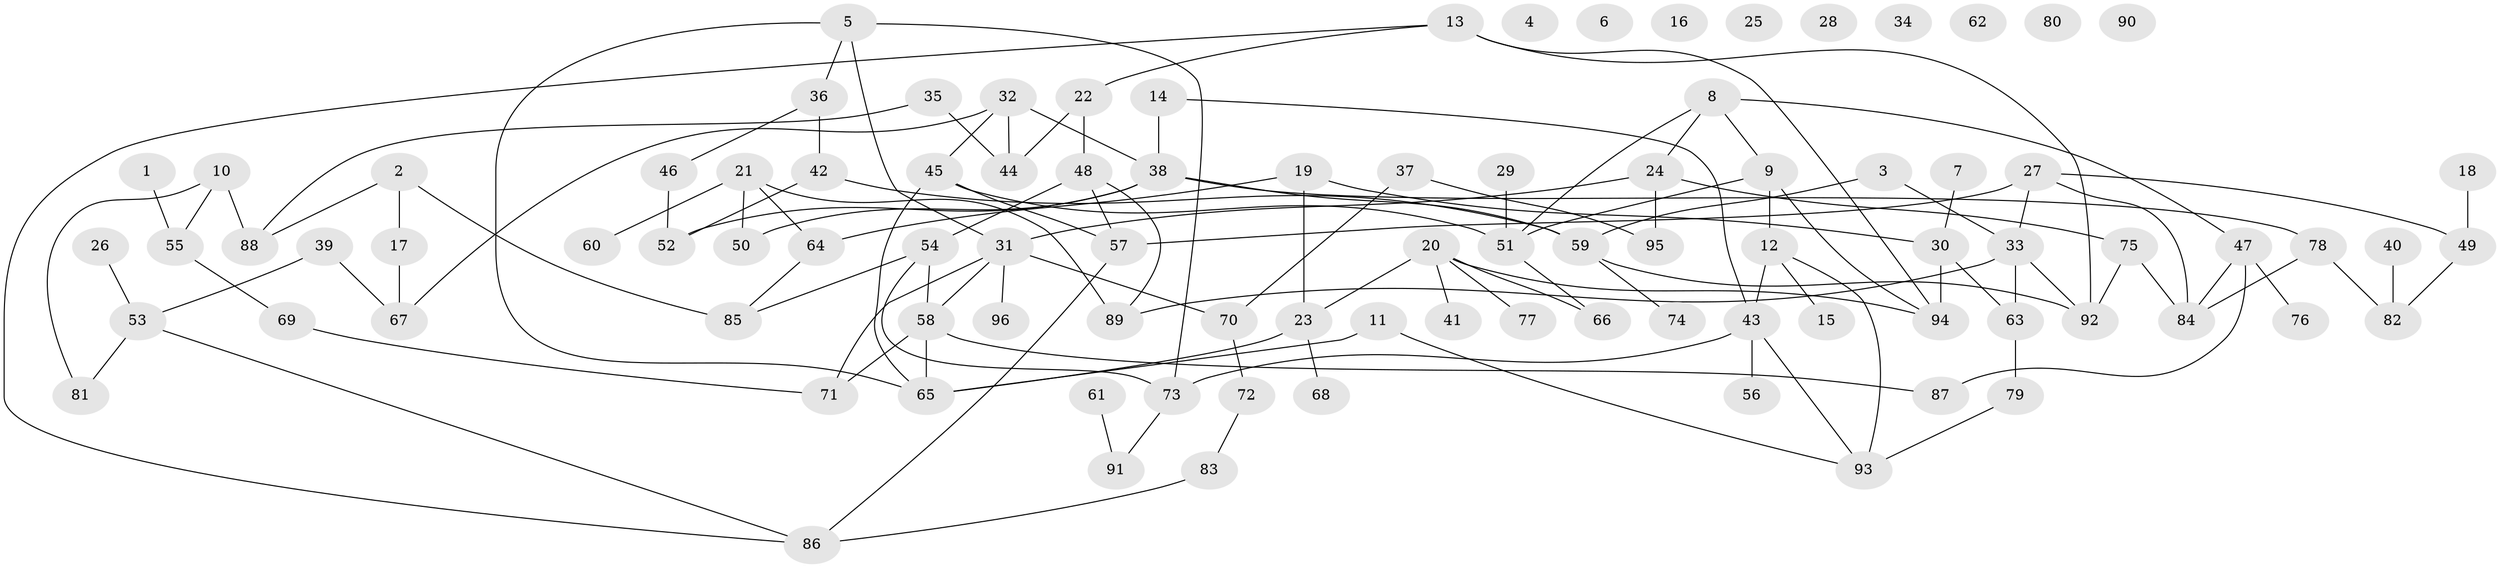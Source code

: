// Generated by graph-tools (version 1.1) at 2025/13/03/09/25 04:13:11]
// undirected, 96 vertices, 127 edges
graph export_dot {
graph [start="1"]
  node [color=gray90,style=filled];
  1;
  2;
  3;
  4;
  5;
  6;
  7;
  8;
  9;
  10;
  11;
  12;
  13;
  14;
  15;
  16;
  17;
  18;
  19;
  20;
  21;
  22;
  23;
  24;
  25;
  26;
  27;
  28;
  29;
  30;
  31;
  32;
  33;
  34;
  35;
  36;
  37;
  38;
  39;
  40;
  41;
  42;
  43;
  44;
  45;
  46;
  47;
  48;
  49;
  50;
  51;
  52;
  53;
  54;
  55;
  56;
  57;
  58;
  59;
  60;
  61;
  62;
  63;
  64;
  65;
  66;
  67;
  68;
  69;
  70;
  71;
  72;
  73;
  74;
  75;
  76;
  77;
  78;
  79;
  80;
  81;
  82;
  83;
  84;
  85;
  86;
  87;
  88;
  89;
  90;
  91;
  92;
  93;
  94;
  95;
  96;
  1 -- 55;
  2 -- 17;
  2 -- 85;
  2 -- 88;
  3 -- 33;
  3 -- 59;
  5 -- 31;
  5 -- 36;
  5 -- 65;
  5 -- 73;
  7 -- 30;
  8 -- 9;
  8 -- 24;
  8 -- 47;
  8 -- 51;
  9 -- 12;
  9 -- 51;
  9 -- 94;
  10 -- 55;
  10 -- 81;
  10 -- 88;
  11 -- 65;
  11 -- 93;
  12 -- 15;
  12 -- 43;
  12 -- 93;
  13 -- 22;
  13 -- 86;
  13 -- 92;
  13 -- 94;
  14 -- 38;
  14 -- 43;
  17 -- 67;
  18 -- 49;
  19 -- 23;
  19 -- 30;
  19 -- 64;
  20 -- 23;
  20 -- 41;
  20 -- 66;
  20 -- 77;
  20 -- 94;
  21 -- 50;
  21 -- 60;
  21 -- 64;
  21 -- 89;
  22 -- 44;
  22 -- 48;
  23 -- 65;
  23 -- 68;
  24 -- 31;
  24 -- 75;
  24 -- 95;
  26 -- 53;
  27 -- 33;
  27 -- 49;
  27 -- 57;
  27 -- 84;
  29 -- 51;
  30 -- 63;
  30 -- 94;
  31 -- 58;
  31 -- 70;
  31 -- 71;
  31 -- 96;
  32 -- 38;
  32 -- 44;
  32 -- 45;
  32 -- 67;
  33 -- 63;
  33 -- 89;
  33 -- 92;
  35 -- 44;
  35 -- 88;
  36 -- 42;
  36 -- 46;
  37 -- 70;
  37 -- 95;
  38 -- 50;
  38 -- 52;
  38 -- 59;
  38 -- 78;
  39 -- 53;
  39 -- 67;
  40 -- 82;
  42 -- 52;
  42 -- 59;
  43 -- 56;
  43 -- 73;
  43 -- 93;
  45 -- 51;
  45 -- 57;
  45 -- 65;
  46 -- 52;
  47 -- 76;
  47 -- 84;
  47 -- 87;
  48 -- 54;
  48 -- 57;
  48 -- 89;
  49 -- 82;
  51 -- 66;
  53 -- 81;
  53 -- 86;
  54 -- 58;
  54 -- 73;
  54 -- 85;
  55 -- 69;
  57 -- 86;
  58 -- 65;
  58 -- 71;
  58 -- 87;
  59 -- 74;
  59 -- 92;
  61 -- 91;
  63 -- 79;
  64 -- 85;
  69 -- 71;
  70 -- 72;
  72 -- 83;
  73 -- 91;
  75 -- 84;
  75 -- 92;
  78 -- 82;
  78 -- 84;
  79 -- 93;
  83 -- 86;
}
